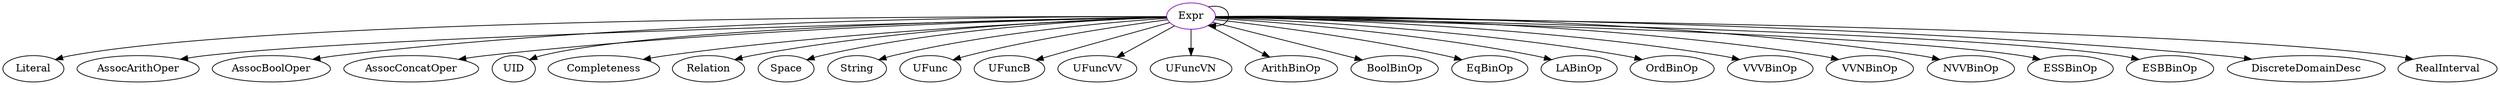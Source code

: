 digraph expr{
Expr	[shape=oval, color=darkviolet, label="Expr"];
Expr -> Literal;
Expr -> Expr;
Expr -> AssocArithOper;
Expr -> AssocBoolOper;
Expr -> AssocConcatOper;
Expr -> UID;
Expr -> Completeness;
Expr -> Relation;
Expr -> Space;
Expr -> String;
Expr -> UFunc;
Expr -> UFuncB;
Expr -> UFuncVV;
Expr -> UFuncVN;
Expr -> ArithBinOp;
Expr -> BoolBinOp;
Expr -> EqBinOp;
Expr -> LABinOp;
Expr -> OrdBinOp;
Expr -> VVVBinOp;
Expr -> VVNBinOp;
Expr -> NVVBinOp;
Expr -> ESSBinOp;
Expr -> ESBBinOp;
Expr -> DiscreteDomainDesc;
Expr -> RealInterval;
}
